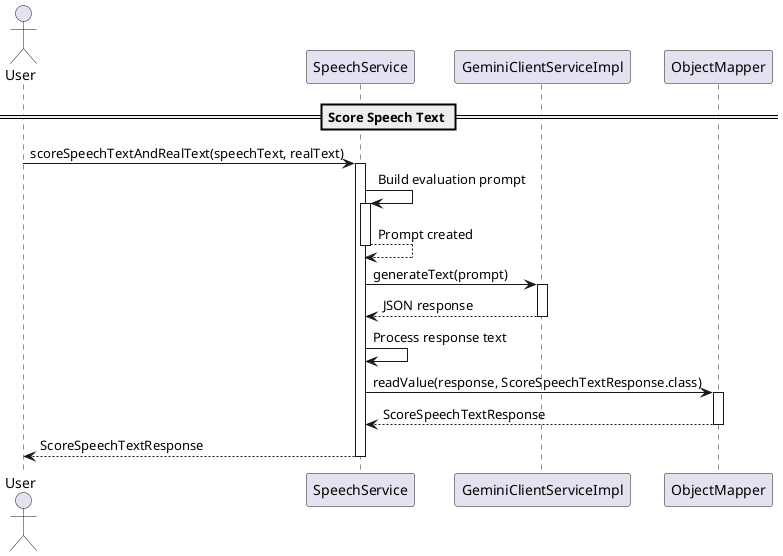 @startuml scoreSpeechTextAndRealText

actor User
participant "SpeechService" as SpeechService
participant "GeminiClientServiceImpl" as GeminiClientService
participant "ObjectMapper" as ObjectMapper

== Score Speech Text ==
User -> SpeechService: scoreSpeechTextAndRealText(speechText, realText)
activate SpeechService

SpeechService -> SpeechService: Build evaluation prompt
activate SpeechService
SpeechService --> SpeechService: Prompt created
deactivate SpeechService

SpeechService -> GeminiClientService: generateText(prompt)
activate GeminiClientService
GeminiClientService --> SpeechService: JSON response
deactivate GeminiClientService

SpeechService -> SpeechService: Process response text
SpeechService -> ObjectMapper: readValue(response, ScoreSpeechTextResponse.class)
activate ObjectMapper
ObjectMapper --> SpeechService: ScoreSpeechTextResponse
deactivate ObjectMapper

SpeechService --> User: ScoreSpeechTextResponse
deactivate SpeechService

@enduml
